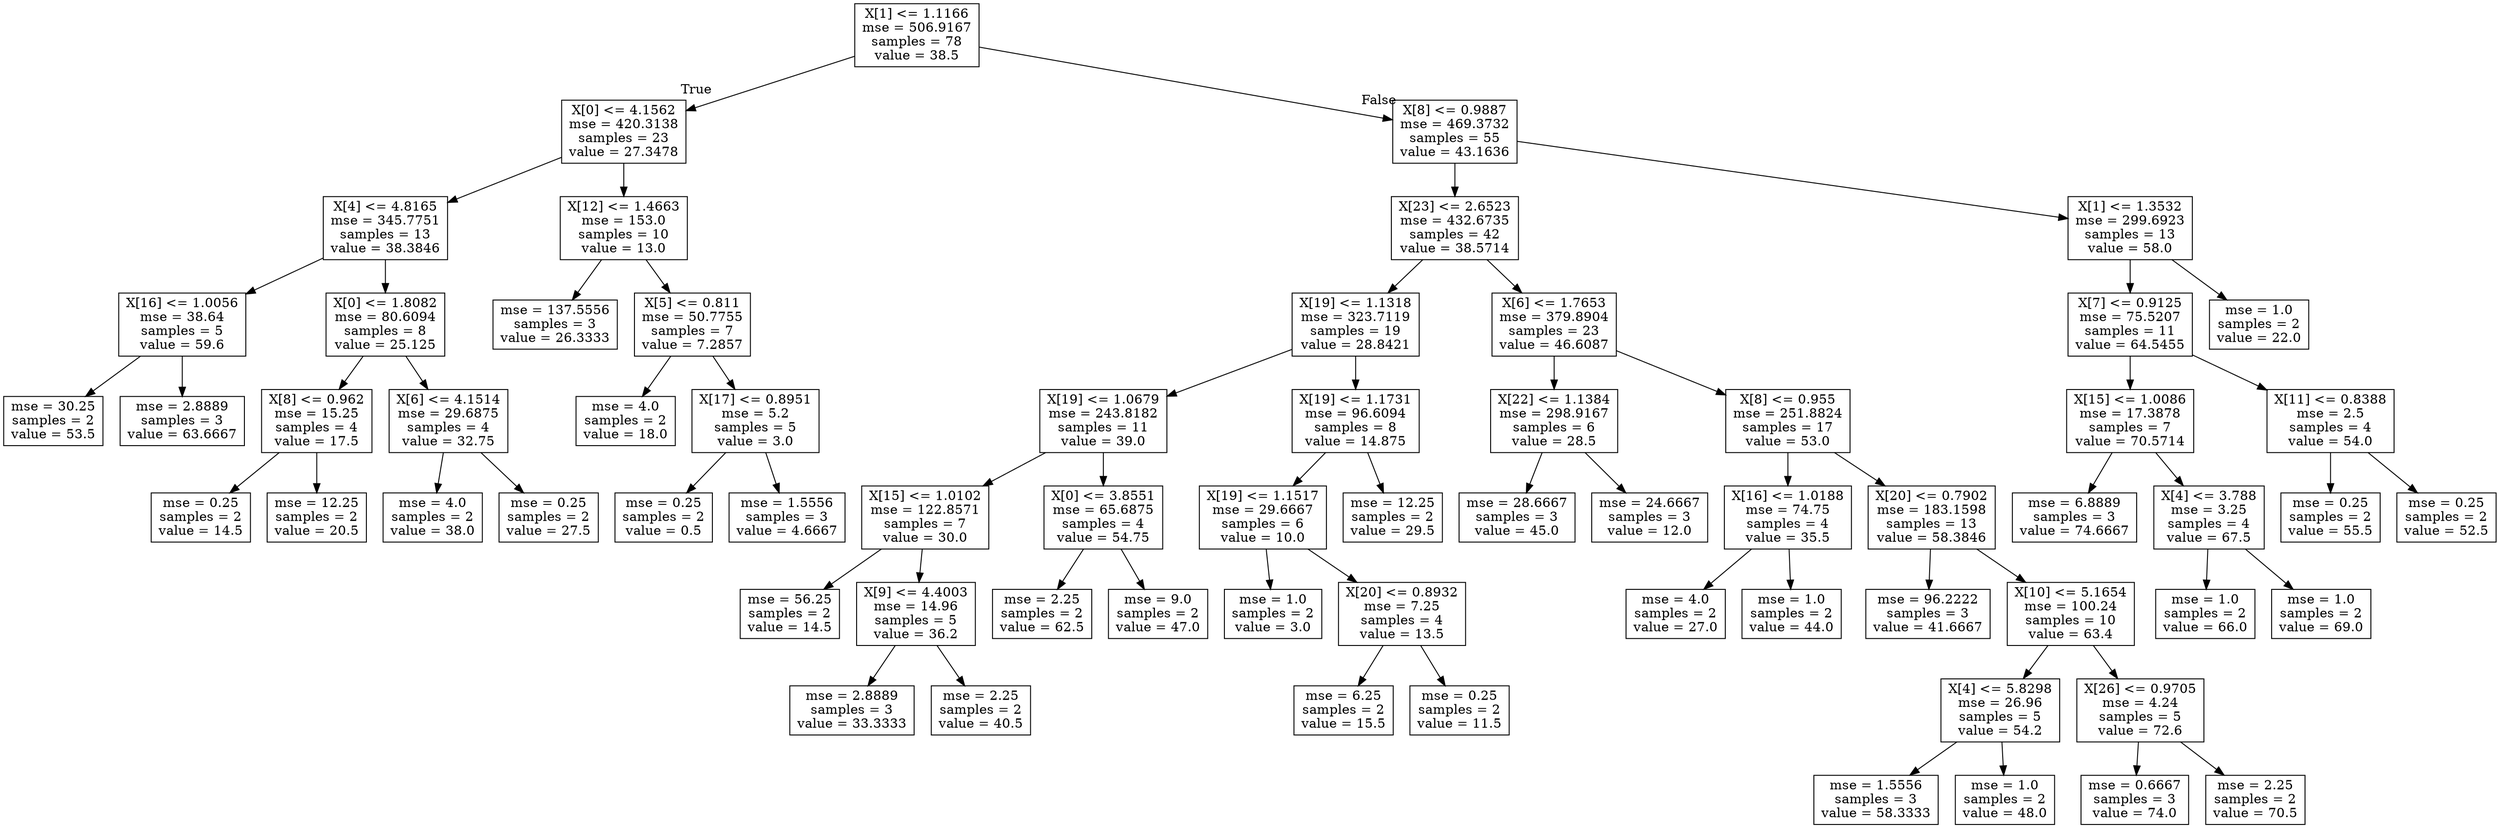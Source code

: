 digraph Tree {
node [shape=box] ;
0 [label="X[1] <= 1.1166\nmse = 506.9167\nsamples = 78\nvalue = 38.5"] ;
1 [label="X[0] <= 4.1562\nmse = 420.3138\nsamples = 23\nvalue = 27.3478"] ;
0 -> 1 [labeldistance=2.5, labelangle=45, headlabel="True"] ;
2 [label="X[4] <= 4.8165\nmse = 345.7751\nsamples = 13\nvalue = 38.3846"] ;
1 -> 2 ;
3 [label="X[16] <= 1.0056\nmse = 38.64\nsamples = 5\nvalue = 59.6"] ;
2 -> 3 ;
4 [label="mse = 30.25\nsamples = 2\nvalue = 53.5"] ;
3 -> 4 ;
5 [label="mse = 2.8889\nsamples = 3\nvalue = 63.6667"] ;
3 -> 5 ;
6 [label="X[0] <= 1.8082\nmse = 80.6094\nsamples = 8\nvalue = 25.125"] ;
2 -> 6 ;
7 [label="X[8] <= 0.962\nmse = 15.25\nsamples = 4\nvalue = 17.5"] ;
6 -> 7 ;
8 [label="mse = 0.25\nsamples = 2\nvalue = 14.5"] ;
7 -> 8 ;
9 [label="mse = 12.25\nsamples = 2\nvalue = 20.5"] ;
7 -> 9 ;
10 [label="X[6] <= 4.1514\nmse = 29.6875\nsamples = 4\nvalue = 32.75"] ;
6 -> 10 ;
11 [label="mse = 4.0\nsamples = 2\nvalue = 38.0"] ;
10 -> 11 ;
12 [label="mse = 0.25\nsamples = 2\nvalue = 27.5"] ;
10 -> 12 ;
13 [label="X[12] <= 1.4663\nmse = 153.0\nsamples = 10\nvalue = 13.0"] ;
1 -> 13 ;
14 [label="mse = 137.5556\nsamples = 3\nvalue = 26.3333"] ;
13 -> 14 ;
15 [label="X[5] <= 0.811\nmse = 50.7755\nsamples = 7\nvalue = 7.2857"] ;
13 -> 15 ;
16 [label="mse = 4.0\nsamples = 2\nvalue = 18.0"] ;
15 -> 16 ;
17 [label="X[17] <= 0.8951\nmse = 5.2\nsamples = 5\nvalue = 3.0"] ;
15 -> 17 ;
18 [label="mse = 0.25\nsamples = 2\nvalue = 0.5"] ;
17 -> 18 ;
19 [label="mse = 1.5556\nsamples = 3\nvalue = 4.6667"] ;
17 -> 19 ;
20 [label="X[8] <= 0.9887\nmse = 469.3732\nsamples = 55\nvalue = 43.1636"] ;
0 -> 20 [labeldistance=2.5, labelangle=-45, headlabel="False"] ;
21 [label="X[23] <= 2.6523\nmse = 432.6735\nsamples = 42\nvalue = 38.5714"] ;
20 -> 21 ;
22 [label="X[19] <= 1.1318\nmse = 323.7119\nsamples = 19\nvalue = 28.8421"] ;
21 -> 22 ;
23 [label="X[19] <= 1.0679\nmse = 243.8182\nsamples = 11\nvalue = 39.0"] ;
22 -> 23 ;
24 [label="X[15] <= 1.0102\nmse = 122.8571\nsamples = 7\nvalue = 30.0"] ;
23 -> 24 ;
25 [label="mse = 56.25\nsamples = 2\nvalue = 14.5"] ;
24 -> 25 ;
26 [label="X[9] <= 4.4003\nmse = 14.96\nsamples = 5\nvalue = 36.2"] ;
24 -> 26 ;
27 [label="mse = 2.8889\nsamples = 3\nvalue = 33.3333"] ;
26 -> 27 ;
28 [label="mse = 2.25\nsamples = 2\nvalue = 40.5"] ;
26 -> 28 ;
29 [label="X[0] <= 3.8551\nmse = 65.6875\nsamples = 4\nvalue = 54.75"] ;
23 -> 29 ;
30 [label="mse = 2.25\nsamples = 2\nvalue = 62.5"] ;
29 -> 30 ;
31 [label="mse = 9.0\nsamples = 2\nvalue = 47.0"] ;
29 -> 31 ;
32 [label="X[19] <= 1.1731\nmse = 96.6094\nsamples = 8\nvalue = 14.875"] ;
22 -> 32 ;
33 [label="X[19] <= 1.1517\nmse = 29.6667\nsamples = 6\nvalue = 10.0"] ;
32 -> 33 ;
34 [label="mse = 1.0\nsamples = 2\nvalue = 3.0"] ;
33 -> 34 ;
35 [label="X[20] <= 0.8932\nmse = 7.25\nsamples = 4\nvalue = 13.5"] ;
33 -> 35 ;
36 [label="mse = 6.25\nsamples = 2\nvalue = 15.5"] ;
35 -> 36 ;
37 [label="mse = 0.25\nsamples = 2\nvalue = 11.5"] ;
35 -> 37 ;
38 [label="mse = 12.25\nsamples = 2\nvalue = 29.5"] ;
32 -> 38 ;
39 [label="X[6] <= 1.7653\nmse = 379.8904\nsamples = 23\nvalue = 46.6087"] ;
21 -> 39 ;
40 [label="X[22] <= 1.1384\nmse = 298.9167\nsamples = 6\nvalue = 28.5"] ;
39 -> 40 ;
41 [label="mse = 28.6667\nsamples = 3\nvalue = 45.0"] ;
40 -> 41 ;
42 [label="mse = 24.6667\nsamples = 3\nvalue = 12.0"] ;
40 -> 42 ;
43 [label="X[8] <= 0.955\nmse = 251.8824\nsamples = 17\nvalue = 53.0"] ;
39 -> 43 ;
44 [label="X[16] <= 1.0188\nmse = 74.75\nsamples = 4\nvalue = 35.5"] ;
43 -> 44 ;
45 [label="mse = 4.0\nsamples = 2\nvalue = 27.0"] ;
44 -> 45 ;
46 [label="mse = 1.0\nsamples = 2\nvalue = 44.0"] ;
44 -> 46 ;
47 [label="X[20] <= 0.7902\nmse = 183.1598\nsamples = 13\nvalue = 58.3846"] ;
43 -> 47 ;
48 [label="mse = 96.2222\nsamples = 3\nvalue = 41.6667"] ;
47 -> 48 ;
49 [label="X[10] <= 5.1654\nmse = 100.24\nsamples = 10\nvalue = 63.4"] ;
47 -> 49 ;
50 [label="X[4] <= 5.8298\nmse = 26.96\nsamples = 5\nvalue = 54.2"] ;
49 -> 50 ;
51 [label="mse = 1.5556\nsamples = 3\nvalue = 58.3333"] ;
50 -> 51 ;
52 [label="mse = 1.0\nsamples = 2\nvalue = 48.0"] ;
50 -> 52 ;
53 [label="X[26] <= 0.9705\nmse = 4.24\nsamples = 5\nvalue = 72.6"] ;
49 -> 53 ;
54 [label="mse = 0.6667\nsamples = 3\nvalue = 74.0"] ;
53 -> 54 ;
55 [label="mse = 2.25\nsamples = 2\nvalue = 70.5"] ;
53 -> 55 ;
56 [label="X[1] <= 1.3532\nmse = 299.6923\nsamples = 13\nvalue = 58.0"] ;
20 -> 56 ;
57 [label="X[7] <= 0.9125\nmse = 75.5207\nsamples = 11\nvalue = 64.5455"] ;
56 -> 57 ;
58 [label="X[15] <= 1.0086\nmse = 17.3878\nsamples = 7\nvalue = 70.5714"] ;
57 -> 58 ;
59 [label="mse = 6.8889\nsamples = 3\nvalue = 74.6667"] ;
58 -> 59 ;
60 [label="X[4] <= 3.788\nmse = 3.25\nsamples = 4\nvalue = 67.5"] ;
58 -> 60 ;
61 [label="mse = 1.0\nsamples = 2\nvalue = 66.0"] ;
60 -> 61 ;
62 [label="mse = 1.0\nsamples = 2\nvalue = 69.0"] ;
60 -> 62 ;
63 [label="X[11] <= 0.8388\nmse = 2.5\nsamples = 4\nvalue = 54.0"] ;
57 -> 63 ;
64 [label="mse = 0.25\nsamples = 2\nvalue = 55.5"] ;
63 -> 64 ;
65 [label="mse = 0.25\nsamples = 2\nvalue = 52.5"] ;
63 -> 65 ;
66 [label="mse = 1.0\nsamples = 2\nvalue = 22.0"] ;
56 -> 66 ;
}